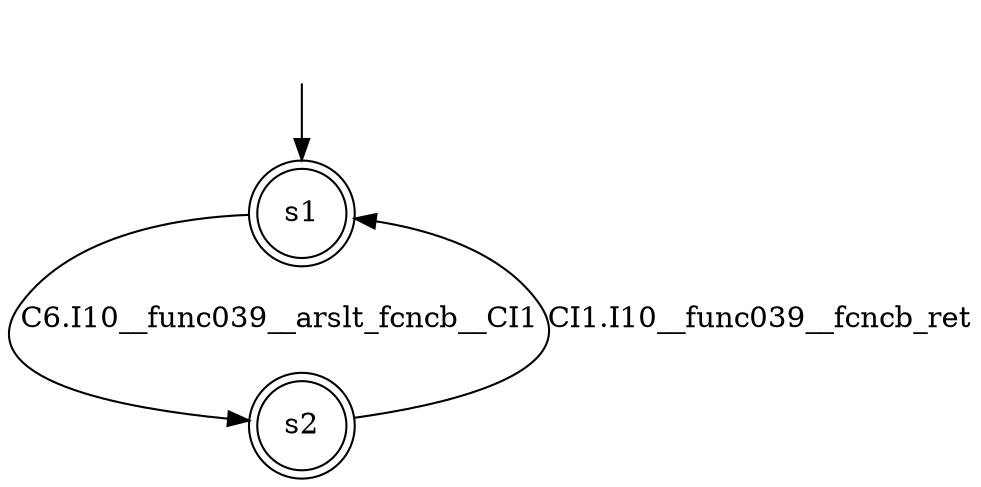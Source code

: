 digraph automaton {
	1 [label=<s1> shape="doublecircle"];
	2 [label=<s2> shape="doublecircle"];
	__init1 [label=<> shape="none"];
	__init1 -> 1;
	1 -> 2 [label=<C6.I10__func039__arslt_fcncb__CI1> id="1-0-2"];
	2 -> 1 [label=<CI1.I10__func039__fcncb_ret> id="2-0-1"];
}
